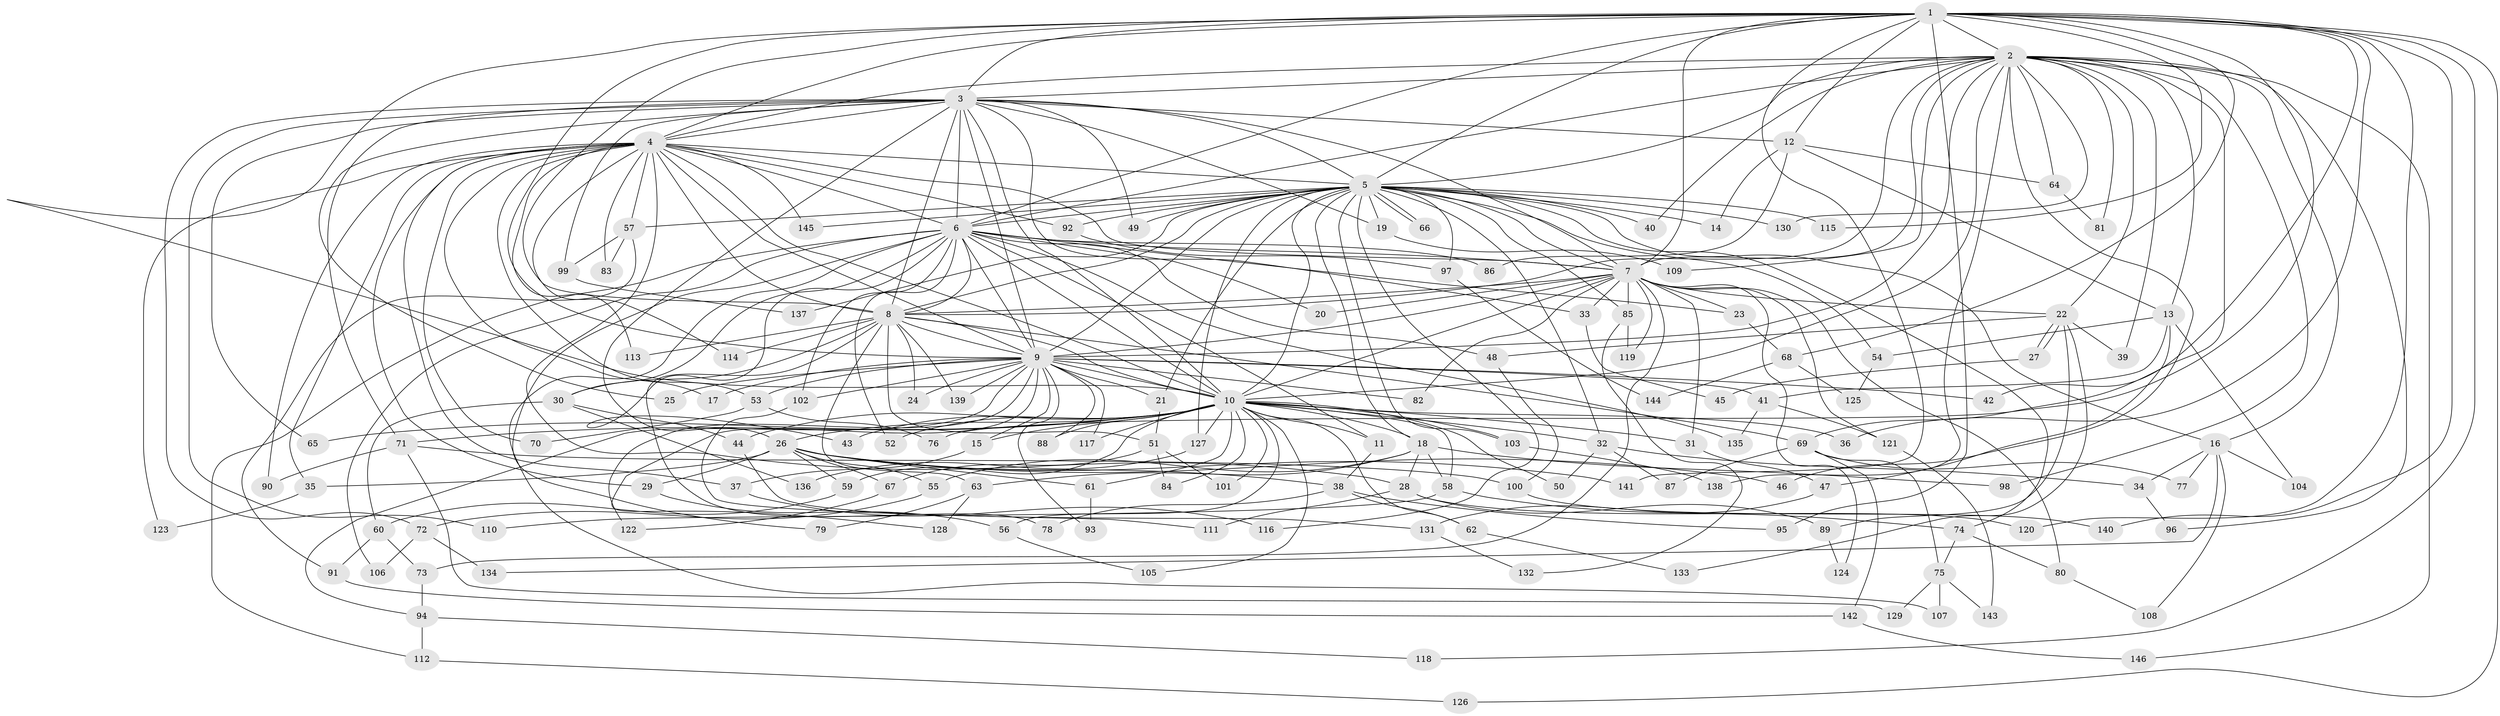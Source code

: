 // coarse degree distribution, {33: 0.008849557522123894, 22: 0.008849557522123894, 18: 0.008849557522123894, 28: 0.008849557522123894, 21: 0.008849557522123894, 19: 0.008849557522123894, 17: 0.008849557522123894, 26: 0.008849557522123894, 31: 0.008849557522123894, 6: 0.05309734513274336, 2: 0.4778761061946903, 3: 0.23893805309734514, 7: 0.017699115044247787, 10: 0.008849557522123894, 8: 0.008849557522123894, 5: 0.04424778761061947, 11: 0.008849557522123894, 4: 0.061946902654867256}
// Generated by graph-tools (version 1.1) at 2025/23/03/03/25 07:23:46]
// undirected, 146 vertices, 317 edges
graph export_dot {
graph [start="1"]
  node [color=gray90,style=filled];
  1;
  2;
  3;
  4;
  5;
  6;
  7;
  8;
  9;
  10;
  11;
  12;
  13;
  14;
  15;
  16;
  17;
  18;
  19;
  20;
  21;
  22;
  23;
  24;
  25;
  26;
  27;
  28;
  29;
  30;
  31;
  32;
  33;
  34;
  35;
  36;
  37;
  38;
  39;
  40;
  41;
  42;
  43;
  44;
  45;
  46;
  47;
  48;
  49;
  50;
  51;
  52;
  53;
  54;
  55;
  56;
  57;
  58;
  59;
  60;
  61;
  62;
  63;
  64;
  65;
  66;
  67;
  68;
  69;
  70;
  71;
  72;
  73;
  74;
  75;
  76;
  77;
  78;
  79;
  80;
  81;
  82;
  83;
  84;
  85;
  86;
  87;
  88;
  89;
  90;
  91;
  92;
  93;
  94;
  95;
  96;
  97;
  98;
  99;
  100;
  101;
  102;
  103;
  104;
  105;
  106;
  107;
  108;
  109;
  110;
  111;
  112;
  113;
  114;
  115;
  116;
  117;
  118;
  119;
  120;
  121;
  122;
  123;
  124;
  125;
  126;
  127;
  128;
  129;
  130;
  131;
  132;
  133;
  134;
  135;
  136;
  137;
  138;
  139;
  140;
  141;
  142;
  143;
  144;
  145;
  146;
  1 -- 2;
  1 -- 3;
  1 -- 4;
  1 -- 5;
  1 -- 6;
  1 -- 7;
  1 -- 8;
  1 -- 9;
  1 -- 10;
  1 -- 12;
  1 -- 36;
  1 -- 42;
  1 -- 68;
  1 -- 76;
  1 -- 95;
  1 -- 115;
  1 -- 118;
  1 -- 120;
  1 -- 126;
  1 -- 140;
  1 -- 141;
  2 -- 3;
  2 -- 4;
  2 -- 5;
  2 -- 6;
  2 -- 7;
  2 -- 8;
  2 -- 9;
  2 -- 10;
  2 -- 13;
  2 -- 16;
  2 -- 22;
  2 -- 39;
  2 -- 40;
  2 -- 46;
  2 -- 64;
  2 -- 69;
  2 -- 81;
  2 -- 96;
  2 -- 98;
  2 -- 109;
  2 -- 130;
  2 -- 138;
  2 -- 146;
  3 -- 4;
  3 -- 5;
  3 -- 6;
  3 -- 7;
  3 -- 8;
  3 -- 9;
  3 -- 10;
  3 -- 12;
  3 -- 19;
  3 -- 25;
  3 -- 26;
  3 -- 33;
  3 -- 49;
  3 -- 65;
  3 -- 71;
  3 -- 72;
  3 -- 99;
  3 -- 110;
  4 -- 5;
  4 -- 6;
  4 -- 7;
  4 -- 8;
  4 -- 9;
  4 -- 10;
  4 -- 17;
  4 -- 28;
  4 -- 29;
  4 -- 35;
  4 -- 37;
  4 -- 53;
  4 -- 57;
  4 -- 70;
  4 -- 83;
  4 -- 90;
  4 -- 92;
  4 -- 113;
  4 -- 114;
  4 -- 123;
  4 -- 145;
  5 -- 6;
  5 -- 7;
  5 -- 8;
  5 -- 9;
  5 -- 10;
  5 -- 14;
  5 -- 16;
  5 -- 18;
  5 -- 19;
  5 -- 21;
  5 -- 32;
  5 -- 40;
  5 -- 49;
  5 -- 54;
  5 -- 57;
  5 -- 66;
  5 -- 66;
  5 -- 74;
  5 -- 85;
  5 -- 92;
  5 -- 97;
  5 -- 103;
  5 -- 115;
  5 -- 116;
  5 -- 127;
  5 -- 130;
  5 -- 137;
  5 -- 145;
  6 -- 7;
  6 -- 8;
  6 -- 9;
  6 -- 10;
  6 -- 11;
  6 -- 20;
  6 -- 23;
  6 -- 30;
  6 -- 43;
  6 -- 48;
  6 -- 52;
  6 -- 79;
  6 -- 86;
  6 -- 102;
  6 -- 106;
  6 -- 107;
  6 -- 112;
  6 -- 135;
  7 -- 8;
  7 -- 9;
  7 -- 10;
  7 -- 20;
  7 -- 22;
  7 -- 23;
  7 -- 31;
  7 -- 33;
  7 -- 73;
  7 -- 80;
  7 -- 82;
  7 -- 85;
  7 -- 119;
  7 -- 121;
  7 -- 124;
  8 -- 9;
  8 -- 10;
  8 -- 24;
  8 -- 30;
  8 -- 51;
  8 -- 63;
  8 -- 69;
  8 -- 78;
  8 -- 113;
  8 -- 114;
  8 -- 139;
  9 -- 10;
  9 -- 15;
  9 -- 17;
  9 -- 21;
  9 -- 24;
  9 -- 25;
  9 -- 41;
  9 -- 42;
  9 -- 53;
  9 -- 82;
  9 -- 88;
  9 -- 93;
  9 -- 94;
  9 -- 102;
  9 -- 117;
  9 -- 122;
  9 -- 128;
  9 -- 139;
  10 -- 11;
  10 -- 15;
  10 -- 18;
  10 -- 26;
  10 -- 31;
  10 -- 32;
  10 -- 36;
  10 -- 43;
  10 -- 44;
  10 -- 50;
  10 -- 52;
  10 -- 56;
  10 -- 58;
  10 -- 59;
  10 -- 61;
  10 -- 62;
  10 -- 65;
  10 -- 71;
  10 -- 84;
  10 -- 88;
  10 -- 101;
  10 -- 103;
  10 -- 105;
  10 -- 117;
  10 -- 127;
  11 -- 38;
  12 -- 13;
  12 -- 14;
  12 -- 64;
  12 -- 86;
  13 -- 41;
  13 -- 47;
  13 -- 54;
  13 -- 104;
  15 -- 37;
  16 -- 34;
  16 -- 77;
  16 -- 104;
  16 -- 108;
  16 -- 134;
  18 -- 28;
  18 -- 55;
  18 -- 58;
  18 -- 63;
  18 -- 98;
  19 -- 109;
  21 -- 51;
  22 -- 27;
  22 -- 27;
  22 -- 39;
  22 -- 48;
  22 -- 89;
  22 -- 133;
  23 -- 68;
  26 -- 29;
  26 -- 35;
  26 -- 38;
  26 -- 46;
  26 -- 55;
  26 -- 59;
  26 -- 61;
  26 -- 67;
  26 -- 141;
  27 -- 45;
  28 -- 89;
  28 -- 111;
  28 -- 120;
  29 -- 56;
  30 -- 44;
  30 -- 60;
  30 -- 136;
  31 -- 47;
  32 -- 34;
  32 -- 50;
  32 -- 87;
  33 -- 45;
  34 -- 96;
  35 -- 123;
  37 -- 116;
  38 -- 62;
  38 -- 78;
  38 -- 95;
  41 -- 121;
  41 -- 135;
  44 -- 131;
  47 -- 131;
  48 -- 100;
  51 -- 67;
  51 -- 84;
  51 -- 101;
  53 -- 70;
  53 -- 76;
  54 -- 125;
  55 -- 72;
  56 -- 105;
  57 -- 83;
  57 -- 91;
  57 -- 99;
  58 -- 74;
  58 -- 110;
  59 -- 60;
  60 -- 73;
  60 -- 91;
  61 -- 93;
  62 -- 133;
  63 -- 79;
  63 -- 128;
  64 -- 81;
  67 -- 122;
  68 -- 125;
  68 -- 144;
  69 -- 75;
  69 -- 77;
  69 -- 87;
  69 -- 142;
  71 -- 90;
  71 -- 100;
  71 -- 129;
  72 -- 106;
  72 -- 134;
  73 -- 94;
  74 -- 75;
  74 -- 80;
  75 -- 107;
  75 -- 129;
  75 -- 143;
  80 -- 108;
  85 -- 119;
  85 -- 132;
  89 -- 124;
  91 -- 142;
  92 -- 97;
  94 -- 112;
  94 -- 118;
  97 -- 144;
  99 -- 137;
  100 -- 140;
  102 -- 111;
  103 -- 138;
  112 -- 126;
  121 -- 143;
  127 -- 136;
  131 -- 132;
  142 -- 146;
}
